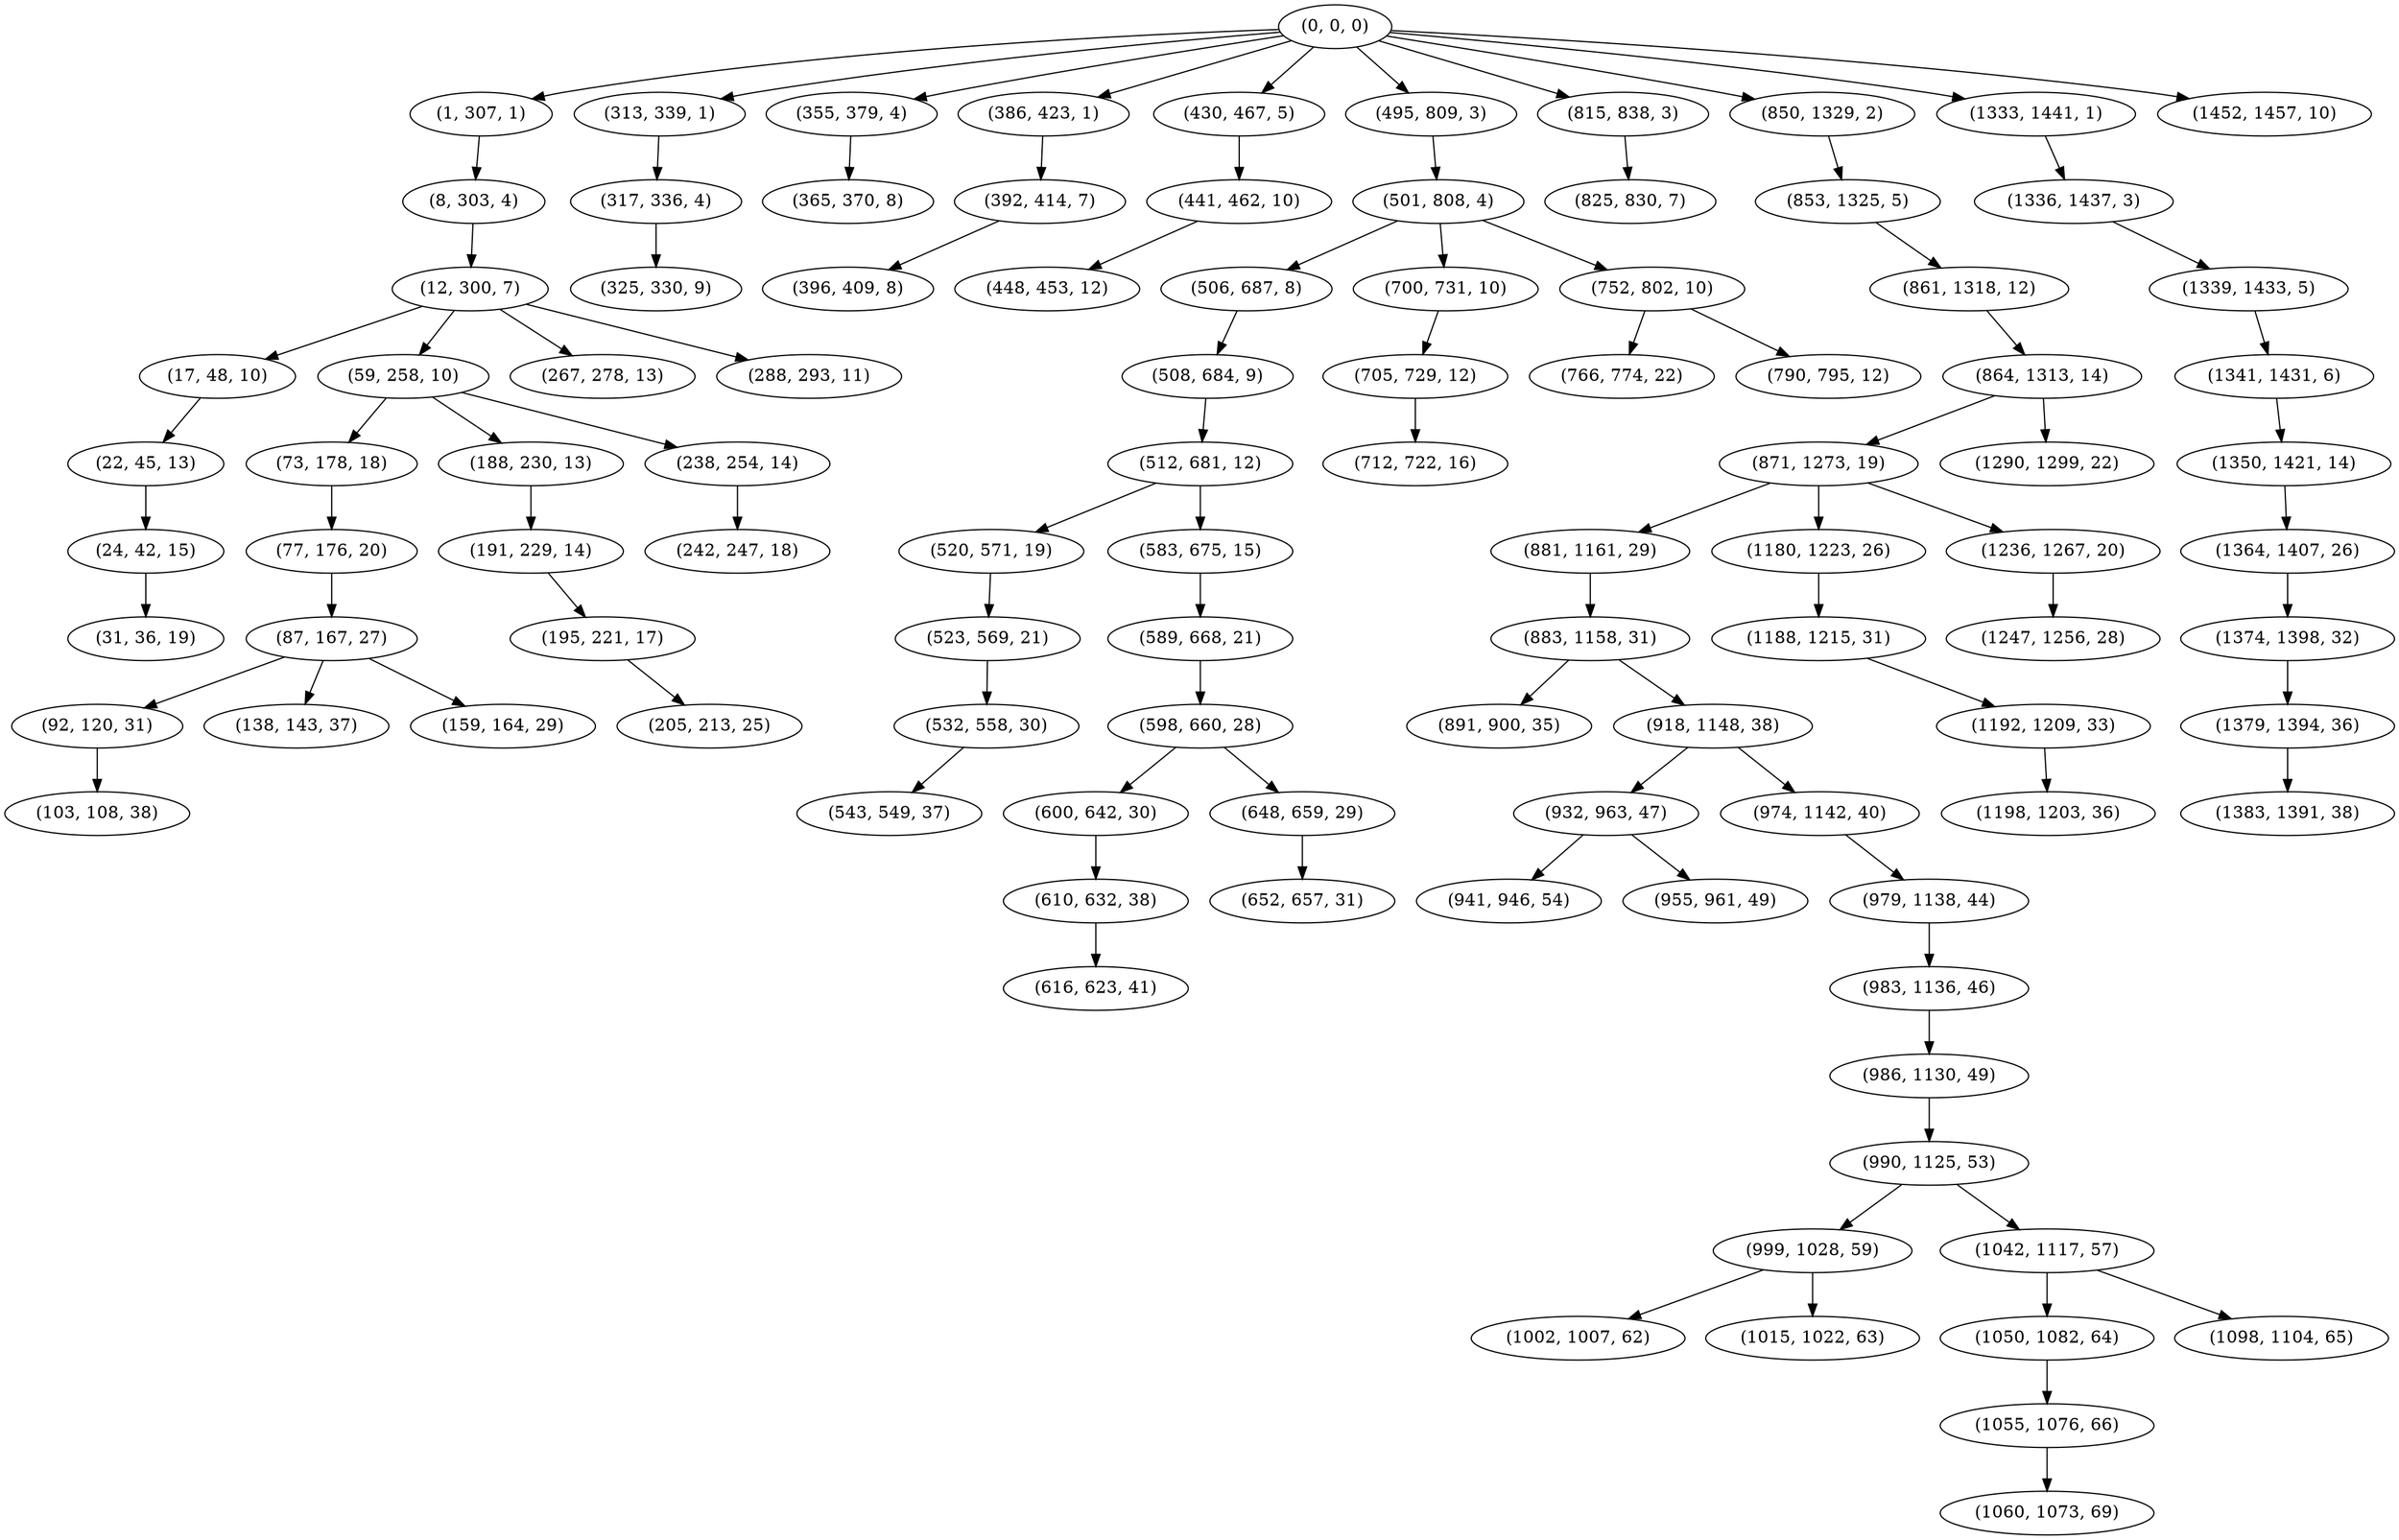 digraph tree {
    "(0, 0, 0)";
    "(1, 307, 1)";
    "(8, 303, 4)";
    "(12, 300, 7)";
    "(17, 48, 10)";
    "(22, 45, 13)";
    "(24, 42, 15)";
    "(31, 36, 19)";
    "(59, 258, 10)";
    "(73, 178, 18)";
    "(77, 176, 20)";
    "(87, 167, 27)";
    "(92, 120, 31)";
    "(103, 108, 38)";
    "(138, 143, 37)";
    "(159, 164, 29)";
    "(188, 230, 13)";
    "(191, 229, 14)";
    "(195, 221, 17)";
    "(205, 213, 25)";
    "(238, 254, 14)";
    "(242, 247, 18)";
    "(267, 278, 13)";
    "(288, 293, 11)";
    "(313, 339, 1)";
    "(317, 336, 4)";
    "(325, 330, 9)";
    "(355, 379, 4)";
    "(365, 370, 8)";
    "(386, 423, 1)";
    "(392, 414, 7)";
    "(396, 409, 8)";
    "(430, 467, 5)";
    "(441, 462, 10)";
    "(448, 453, 12)";
    "(495, 809, 3)";
    "(501, 808, 4)";
    "(506, 687, 8)";
    "(508, 684, 9)";
    "(512, 681, 12)";
    "(520, 571, 19)";
    "(523, 569, 21)";
    "(532, 558, 30)";
    "(543, 549, 37)";
    "(583, 675, 15)";
    "(589, 668, 21)";
    "(598, 660, 28)";
    "(600, 642, 30)";
    "(610, 632, 38)";
    "(616, 623, 41)";
    "(648, 659, 29)";
    "(652, 657, 31)";
    "(700, 731, 10)";
    "(705, 729, 12)";
    "(712, 722, 16)";
    "(752, 802, 10)";
    "(766, 774, 22)";
    "(790, 795, 12)";
    "(815, 838, 3)";
    "(825, 830, 7)";
    "(850, 1329, 2)";
    "(853, 1325, 5)";
    "(861, 1318, 12)";
    "(864, 1313, 14)";
    "(871, 1273, 19)";
    "(881, 1161, 29)";
    "(883, 1158, 31)";
    "(891, 900, 35)";
    "(918, 1148, 38)";
    "(932, 963, 47)";
    "(941, 946, 54)";
    "(955, 961, 49)";
    "(974, 1142, 40)";
    "(979, 1138, 44)";
    "(983, 1136, 46)";
    "(986, 1130, 49)";
    "(990, 1125, 53)";
    "(999, 1028, 59)";
    "(1002, 1007, 62)";
    "(1015, 1022, 63)";
    "(1042, 1117, 57)";
    "(1050, 1082, 64)";
    "(1055, 1076, 66)";
    "(1060, 1073, 69)";
    "(1098, 1104, 65)";
    "(1180, 1223, 26)";
    "(1188, 1215, 31)";
    "(1192, 1209, 33)";
    "(1198, 1203, 36)";
    "(1236, 1267, 20)";
    "(1247, 1256, 28)";
    "(1290, 1299, 22)";
    "(1333, 1441, 1)";
    "(1336, 1437, 3)";
    "(1339, 1433, 5)";
    "(1341, 1431, 6)";
    "(1350, 1421, 14)";
    "(1364, 1407, 26)";
    "(1374, 1398, 32)";
    "(1379, 1394, 36)";
    "(1383, 1391, 38)";
    "(1452, 1457, 10)";
    "(0, 0, 0)" -> "(1, 307, 1)";
    "(0, 0, 0)" -> "(313, 339, 1)";
    "(0, 0, 0)" -> "(355, 379, 4)";
    "(0, 0, 0)" -> "(386, 423, 1)";
    "(0, 0, 0)" -> "(430, 467, 5)";
    "(0, 0, 0)" -> "(495, 809, 3)";
    "(0, 0, 0)" -> "(815, 838, 3)";
    "(0, 0, 0)" -> "(850, 1329, 2)";
    "(0, 0, 0)" -> "(1333, 1441, 1)";
    "(0, 0, 0)" -> "(1452, 1457, 10)";
    "(1, 307, 1)" -> "(8, 303, 4)";
    "(8, 303, 4)" -> "(12, 300, 7)";
    "(12, 300, 7)" -> "(17, 48, 10)";
    "(12, 300, 7)" -> "(59, 258, 10)";
    "(12, 300, 7)" -> "(267, 278, 13)";
    "(12, 300, 7)" -> "(288, 293, 11)";
    "(17, 48, 10)" -> "(22, 45, 13)";
    "(22, 45, 13)" -> "(24, 42, 15)";
    "(24, 42, 15)" -> "(31, 36, 19)";
    "(59, 258, 10)" -> "(73, 178, 18)";
    "(59, 258, 10)" -> "(188, 230, 13)";
    "(59, 258, 10)" -> "(238, 254, 14)";
    "(73, 178, 18)" -> "(77, 176, 20)";
    "(77, 176, 20)" -> "(87, 167, 27)";
    "(87, 167, 27)" -> "(92, 120, 31)";
    "(87, 167, 27)" -> "(138, 143, 37)";
    "(87, 167, 27)" -> "(159, 164, 29)";
    "(92, 120, 31)" -> "(103, 108, 38)";
    "(188, 230, 13)" -> "(191, 229, 14)";
    "(191, 229, 14)" -> "(195, 221, 17)";
    "(195, 221, 17)" -> "(205, 213, 25)";
    "(238, 254, 14)" -> "(242, 247, 18)";
    "(313, 339, 1)" -> "(317, 336, 4)";
    "(317, 336, 4)" -> "(325, 330, 9)";
    "(355, 379, 4)" -> "(365, 370, 8)";
    "(386, 423, 1)" -> "(392, 414, 7)";
    "(392, 414, 7)" -> "(396, 409, 8)";
    "(430, 467, 5)" -> "(441, 462, 10)";
    "(441, 462, 10)" -> "(448, 453, 12)";
    "(495, 809, 3)" -> "(501, 808, 4)";
    "(501, 808, 4)" -> "(506, 687, 8)";
    "(501, 808, 4)" -> "(700, 731, 10)";
    "(501, 808, 4)" -> "(752, 802, 10)";
    "(506, 687, 8)" -> "(508, 684, 9)";
    "(508, 684, 9)" -> "(512, 681, 12)";
    "(512, 681, 12)" -> "(520, 571, 19)";
    "(512, 681, 12)" -> "(583, 675, 15)";
    "(520, 571, 19)" -> "(523, 569, 21)";
    "(523, 569, 21)" -> "(532, 558, 30)";
    "(532, 558, 30)" -> "(543, 549, 37)";
    "(583, 675, 15)" -> "(589, 668, 21)";
    "(589, 668, 21)" -> "(598, 660, 28)";
    "(598, 660, 28)" -> "(600, 642, 30)";
    "(598, 660, 28)" -> "(648, 659, 29)";
    "(600, 642, 30)" -> "(610, 632, 38)";
    "(610, 632, 38)" -> "(616, 623, 41)";
    "(648, 659, 29)" -> "(652, 657, 31)";
    "(700, 731, 10)" -> "(705, 729, 12)";
    "(705, 729, 12)" -> "(712, 722, 16)";
    "(752, 802, 10)" -> "(766, 774, 22)";
    "(752, 802, 10)" -> "(790, 795, 12)";
    "(815, 838, 3)" -> "(825, 830, 7)";
    "(850, 1329, 2)" -> "(853, 1325, 5)";
    "(853, 1325, 5)" -> "(861, 1318, 12)";
    "(861, 1318, 12)" -> "(864, 1313, 14)";
    "(864, 1313, 14)" -> "(871, 1273, 19)";
    "(864, 1313, 14)" -> "(1290, 1299, 22)";
    "(871, 1273, 19)" -> "(881, 1161, 29)";
    "(871, 1273, 19)" -> "(1180, 1223, 26)";
    "(871, 1273, 19)" -> "(1236, 1267, 20)";
    "(881, 1161, 29)" -> "(883, 1158, 31)";
    "(883, 1158, 31)" -> "(891, 900, 35)";
    "(883, 1158, 31)" -> "(918, 1148, 38)";
    "(918, 1148, 38)" -> "(932, 963, 47)";
    "(918, 1148, 38)" -> "(974, 1142, 40)";
    "(932, 963, 47)" -> "(941, 946, 54)";
    "(932, 963, 47)" -> "(955, 961, 49)";
    "(974, 1142, 40)" -> "(979, 1138, 44)";
    "(979, 1138, 44)" -> "(983, 1136, 46)";
    "(983, 1136, 46)" -> "(986, 1130, 49)";
    "(986, 1130, 49)" -> "(990, 1125, 53)";
    "(990, 1125, 53)" -> "(999, 1028, 59)";
    "(990, 1125, 53)" -> "(1042, 1117, 57)";
    "(999, 1028, 59)" -> "(1002, 1007, 62)";
    "(999, 1028, 59)" -> "(1015, 1022, 63)";
    "(1042, 1117, 57)" -> "(1050, 1082, 64)";
    "(1042, 1117, 57)" -> "(1098, 1104, 65)";
    "(1050, 1082, 64)" -> "(1055, 1076, 66)";
    "(1055, 1076, 66)" -> "(1060, 1073, 69)";
    "(1180, 1223, 26)" -> "(1188, 1215, 31)";
    "(1188, 1215, 31)" -> "(1192, 1209, 33)";
    "(1192, 1209, 33)" -> "(1198, 1203, 36)";
    "(1236, 1267, 20)" -> "(1247, 1256, 28)";
    "(1333, 1441, 1)" -> "(1336, 1437, 3)";
    "(1336, 1437, 3)" -> "(1339, 1433, 5)";
    "(1339, 1433, 5)" -> "(1341, 1431, 6)";
    "(1341, 1431, 6)" -> "(1350, 1421, 14)";
    "(1350, 1421, 14)" -> "(1364, 1407, 26)";
    "(1364, 1407, 26)" -> "(1374, 1398, 32)";
    "(1374, 1398, 32)" -> "(1379, 1394, 36)";
    "(1379, 1394, 36)" -> "(1383, 1391, 38)";
}
